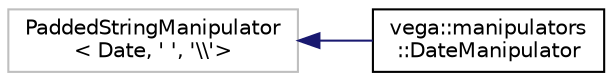 digraph "Graphical Class Hierarchy"
{
  edge [fontname="Helvetica",fontsize="10",labelfontname="Helvetica",labelfontsize="10"];
  node [fontname="Helvetica",fontsize="10",shape=record];
  rankdir="LR";
  Node83 [label="PaddedStringManipulator\l\< Date, ' ', '\\\\'\>",height=0.2,width=0.4,color="grey75", fillcolor="white", style="filled"];
  Node83 -> Node0 [dir="back",color="midnightblue",fontsize="10",style="solid",fontname="Helvetica"];
  Node0 [label="vega::manipulators\l::DateManipulator",height=0.2,width=0.4,color="black", fillcolor="white", style="filled",URL="$classvega_1_1manipulators_1_1DateManipulator.html"];
}
